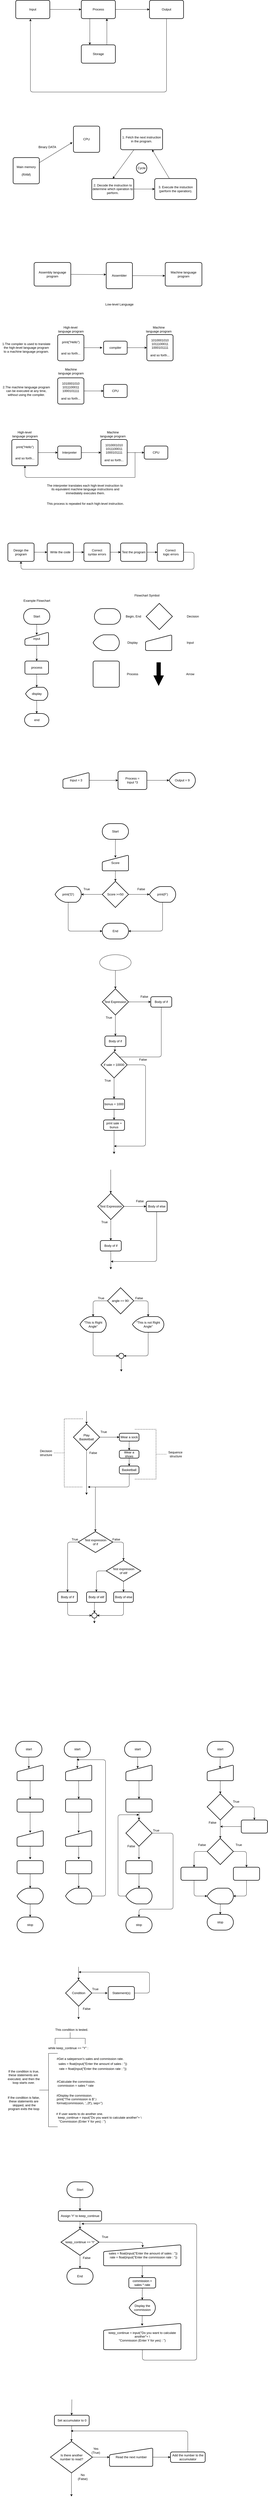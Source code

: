 <mxfile>
    <diagram id="MvPLuP_P4ro_w12G_6CE" name="Page-1">
        <mxGraphModel dx="706" dy="575" grid="1" gridSize="10" guides="1" tooltips="1" connect="1" arrows="1" fold="1" page="1" pageScale="1" pageWidth="1100" pageHeight="850" math="0" shadow="0">
            <root>
                <mxCell id="0"/>
                <mxCell id="1" parent="0"/>
                <mxCell id="6" style="edgeStyle=none;html=1;entryX=0;entryY=0.5;entryDx=0;entryDy=0;" parent="1" source="2" target="3" edge="1">
                    <mxGeometry relative="1" as="geometry"/>
                </mxCell>
                <mxCell id="2" value="Input" style="rounded=1;whiteSpace=wrap;html=1;absoluteArcSize=1;arcSize=14;strokeWidth=2;" parent="1" vertex="1">
                    <mxGeometry x="80" y="200" width="130" height="70" as="geometry"/>
                </mxCell>
                <mxCell id="7" style="edgeStyle=none;html=1;entryX=0;entryY=0.5;entryDx=0;entryDy=0;" parent="1" source="3" target="4" edge="1">
                    <mxGeometry relative="1" as="geometry"/>
                </mxCell>
                <mxCell id="10" style="edgeStyle=none;html=1;exitX=0.25;exitY=1;exitDx=0;exitDy=0;entryX=0.25;entryY=0;entryDx=0;entryDy=0;" parent="1" source="3" target="5" edge="1">
                    <mxGeometry relative="1" as="geometry"/>
                </mxCell>
                <mxCell id="3" value="Process" style="rounded=1;whiteSpace=wrap;html=1;absoluteArcSize=1;arcSize=14;strokeWidth=2;" parent="1" vertex="1">
                    <mxGeometry x="330" y="200" width="130" height="70" as="geometry"/>
                </mxCell>
                <mxCell id="11" style="edgeStyle=none;html=1;entryX=0.431;entryY=1.014;entryDx=0;entryDy=0;entryPerimeter=0;" parent="1" source="4" target="2" edge="1">
                    <mxGeometry relative="1" as="geometry">
                        <Array as="points">
                            <mxPoint x="655" y="550"/>
                            <mxPoint x="400" y="550"/>
                            <mxPoint x="136" y="550"/>
                        </Array>
                    </mxGeometry>
                </mxCell>
                <mxCell id="4" value="Output" style="rounded=1;whiteSpace=wrap;html=1;absoluteArcSize=1;arcSize=14;strokeWidth=2;" parent="1" vertex="1">
                    <mxGeometry x="590" y="200" width="130" height="70" as="geometry"/>
                </mxCell>
                <mxCell id="9" style="edgeStyle=none;html=1;exitX=0.75;exitY=0;exitDx=0;exitDy=0;entryX=0.75;entryY=1;entryDx=0;entryDy=0;" parent="1" source="5" target="3" edge="1">
                    <mxGeometry relative="1" as="geometry"/>
                </mxCell>
                <mxCell id="5" value="Storage" style="rounded=1;whiteSpace=wrap;html=1;absoluteArcSize=1;arcSize=14;strokeWidth=2;" parent="1" vertex="1">
                    <mxGeometry x="330" y="370" width="130" height="70" as="geometry"/>
                </mxCell>
                <mxCell id="14" style="edgeStyle=none;html=1;entryX=-0.04;entryY=0.62;entryDx=0;entryDy=0;entryPerimeter=0;" parent="1" source="12" target="13" edge="1">
                    <mxGeometry relative="1" as="geometry"/>
                </mxCell>
                <mxCell id="12" value="Main memory&lt;br&gt;&lt;br&gt;(RAM)" style="rounded=1;whiteSpace=wrap;html=1;absoluteArcSize=1;arcSize=14;strokeWidth=2;" parent="1" vertex="1">
                    <mxGeometry x="70" y="800" width="100" height="100" as="geometry"/>
                </mxCell>
                <mxCell id="13" value="CPU" style="rounded=1;whiteSpace=wrap;html=1;absoluteArcSize=1;arcSize=14;strokeWidth=2;" parent="1" vertex="1">
                    <mxGeometry x="300" y="680" width="100" height="100" as="geometry"/>
                </mxCell>
                <mxCell id="15" value="Binary DATA" style="text;html=1;align=center;verticalAlign=middle;resizable=0;points=[];autosize=1;strokeColor=none;fillColor=none;" parent="1" vertex="1">
                    <mxGeometry x="160" y="750" width="80" height="20" as="geometry"/>
                </mxCell>
                <mxCell id="19" style="edgeStyle=none;html=1;entryX=0.5;entryY=0;entryDx=0;entryDy=0;" parent="1" source="16" target="18" edge="1">
                    <mxGeometry relative="1" as="geometry"/>
                </mxCell>
                <mxCell id="16" value="1. Fetch the next instruction in the program." style="rounded=1;whiteSpace=wrap;html=1;absoluteArcSize=1;arcSize=14;strokeWidth=2;" parent="1" vertex="1">
                    <mxGeometry x="480" y="690" width="160" height="80" as="geometry"/>
                </mxCell>
                <mxCell id="21" style="edgeStyle=none;html=1;entryX=0.75;entryY=1;entryDx=0;entryDy=0;" parent="1" source="17" target="16" edge="1">
                    <mxGeometry relative="1" as="geometry"/>
                </mxCell>
                <mxCell id="17" value="3. Execute the instuction (perform the operation)." style="rounded=1;whiteSpace=wrap;html=1;absoluteArcSize=1;arcSize=14;strokeWidth=2;" parent="1" vertex="1">
                    <mxGeometry x="610" y="880" width="160" height="80" as="geometry"/>
                </mxCell>
                <mxCell id="20" style="edgeStyle=none;html=1;entryX=0;entryY=0.5;entryDx=0;entryDy=0;" parent="1" source="18" target="17" edge="1">
                    <mxGeometry relative="1" as="geometry"/>
                </mxCell>
                <mxCell id="18" value="2. Decode the instruction to determine which operation to perform." style="rounded=1;whiteSpace=wrap;html=1;absoluteArcSize=1;arcSize=14;strokeWidth=2;" parent="1" vertex="1">
                    <mxGeometry x="370" y="880" width="160" height="80" as="geometry"/>
                </mxCell>
                <mxCell id="22" value="Cycle" style="strokeWidth=2;html=1;shape=mxgraph.flowchart.start_2;whiteSpace=wrap;" parent="1" vertex="1">
                    <mxGeometry x="540" y="820" width="40" height="40" as="geometry"/>
                </mxCell>
                <mxCell id="28" style="edgeStyle=none;html=1;entryX=-0.005;entryY=0.563;entryDx=0;entryDy=0;entryPerimeter=0;" parent="1" source="23" target="25" edge="1">
                    <mxGeometry relative="1" as="geometry"/>
                </mxCell>
                <mxCell id="23" value="Assembler" style="rounded=1;whiteSpace=wrap;html=1;absoluteArcSize=1;arcSize=14;strokeWidth=2;" parent="1" vertex="1">
                    <mxGeometry x="425" y="1200" width="100" height="100" as="geometry"/>
                </mxCell>
                <mxCell id="26" style="edgeStyle=none;html=1;entryX=-0.003;entryY=0.461;entryDx=0;entryDy=0;entryPerimeter=0;" parent="1" source="24" target="23" edge="1">
                    <mxGeometry relative="1" as="geometry"/>
                </mxCell>
                <mxCell id="24" value="Assembly language program" style="rounded=1;whiteSpace=wrap;html=1;absoluteArcSize=1;arcSize=14;strokeWidth=2;" parent="1" vertex="1">
                    <mxGeometry x="150" y="1200" width="140" height="90" as="geometry"/>
                </mxCell>
                <mxCell id="25" value="Machine language program" style="rounded=1;whiteSpace=wrap;html=1;absoluteArcSize=1;arcSize=14;strokeWidth=2;" parent="1" vertex="1">
                    <mxGeometry x="650" y="1200" width="140" height="90" as="geometry"/>
                </mxCell>
                <mxCell id="29" value="Low-level Language" style="text;html=1;align=center;verticalAlign=middle;resizable=0;points=[];autosize=1;strokeColor=none;fillColor=none;" parent="1" vertex="1">
                    <mxGeometry x="415" y="1350" width="120" height="20" as="geometry"/>
                </mxCell>
                <mxCell id="30" value="1.The compiler is used to translate &lt;br&gt;the high-level language program &lt;br&gt;to a machine language program." style="text;html=1;align=center;verticalAlign=middle;resizable=0;points=[];autosize=1;strokeColor=none;fillColor=none;" parent="1" vertex="1">
                    <mxGeometry x="20" y="1500" width="200" height="50" as="geometry"/>
                </mxCell>
                <mxCell id="33" style="edgeStyle=none;html=1;" parent="1" source="31" edge="1">
                    <mxGeometry relative="1" as="geometry">
                        <mxPoint x="410" y="1525" as="targetPoint"/>
                    </mxGeometry>
                </mxCell>
                <mxCell id="31" value="print(&quot;Hello&quot;)&lt;br&gt;&lt;br&gt;&lt;br&gt;and so forth..." style="rounded=1;whiteSpace=wrap;html=1;absoluteArcSize=1;arcSize=14;strokeWidth=2;" parent="1" vertex="1">
                    <mxGeometry x="240" y="1475" width="100" height="100" as="geometry"/>
                </mxCell>
                <mxCell id="36" style="edgeStyle=none;html=1;entryX=0;entryY=0.5;entryDx=0;entryDy=0;" parent="1" source="32" target="35" edge="1">
                    <mxGeometry relative="1" as="geometry"/>
                </mxCell>
                <mxCell id="32" value="compiler" style="rounded=1;whiteSpace=wrap;html=1;absoluteArcSize=1;arcSize=14;strokeWidth=2;" parent="1" vertex="1">
                    <mxGeometry x="415" y="1500" width="90" height="50" as="geometry"/>
                </mxCell>
                <mxCell id="34" value="High-level&amp;nbsp;&lt;br&gt;language program" style="text;html=1;align=center;verticalAlign=middle;resizable=0;points=[];autosize=1;strokeColor=none;fillColor=none;" parent="1" vertex="1">
                    <mxGeometry x="235" y="1440" width="110" height="30" as="geometry"/>
                </mxCell>
                <mxCell id="35" value="1010001010&lt;br&gt;1011100011&lt;br&gt;1000101111&lt;br&gt;&lt;br&gt;and so forth..." style="rounded=1;whiteSpace=wrap;html=1;absoluteArcSize=1;arcSize=14;strokeWidth=2;" parent="1" vertex="1">
                    <mxGeometry x="580" y="1475" width="100" height="100" as="geometry"/>
                </mxCell>
                <mxCell id="37" value="Machine &lt;br&gt;language program" style="text;html=1;align=center;verticalAlign=middle;resizable=0;points=[];autosize=1;strokeColor=none;fillColor=none;" parent="1" vertex="1">
                    <mxGeometry x="570" y="1440" width="110" height="30" as="geometry"/>
                </mxCell>
                <mxCell id="38" value="2.The machine language program &lt;br&gt;can be executed at any time, &lt;br&gt;without using the compiler." style="text;html=1;align=center;verticalAlign=middle;resizable=0;points=[];autosize=1;strokeColor=none;fillColor=none;" parent="1" vertex="1">
                    <mxGeometry x="20" y="1665" width="200" height="50" as="geometry"/>
                </mxCell>
                <mxCell id="42" style="edgeStyle=none;html=1;entryX=0;entryY=0.5;entryDx=0;entryDy=0;" parent="1" source="39" target="41" edge="1">
                    <mxGeometry relative="1" as="geometry"/>
                </mxCell>
                <mxCell id="39" value="1010001010&lt;br&gt;1011100011&lt;br&gt;1000101111&lt;br&gt;&lt;br&gt;and so forth..." style="rounded=1;whiteSpace=wrap;html=1;absoluteArcSize=1;arcSize=14;strokeWidth=2;" parent="1" vertex="1">
                    <mxGeometry x="240" y="1640" width="100" height="100" as="geometry"/>
                </mxCell>
                <mxCell id="40" value="Machine &lt;br&gt;language program" style="text;html=1;align=center;verticalAlign=middle;resizable=0;points=[];autosize=1;strokeColor=none;fillColor=none;" parent="1" vertex="1">
                    <mxGeometry x="235" y="1600" width="110" height="30" as="geometry"/>
                </mxCell>
                <mxCell id="41" value="CPU" style="rounded=1;whiteSpace=wrap;html=1;absoluteArcSize=1;arcSize=14;strokeWidth=2;" parent="1" vertex="1">
                    <mxGeometry x="415" y="1665" width="90" height="50" as="geometry"/>
                </mxCell>
                <mxCell id="50" style="edgeStyle=none;html=1;entryX=0;entryY=0.5;entryDx=0;entryDy=0;" parent="1" source="45" target="49" edge="1">
                    <mxGeometry relative="1" as="geometry"/>
                </mxCell>
                <mxCell id="45" value="print(&quot;Hello&quot;)&lt;br&gt;&lt;br&gt;&lt;br&gt;and so forth..." style="rounded=1;whiteSpace=wrap;html=1;absoluteArcSize=1;arcSize=14;strokeWidth=2;" parent="1" vertex="1">
                    <mxGeometry x="65" y="1875" width="100" height="100" as="geometry"/>
                </mxCell>
                <mxCell id="46" value="High-level&amp;nbsp;&lt;br&gt;language program" style="text;html=1;align=center;verticalAlign=middle;resizable=0;points=[];autosize=1;strokeColor=none;fillColor=none;" parent="1" vertex="1">
                    <mxGeometry x="60" y="1840" width="110" height="30" as="geometry"/>
                </mxCell>
                <mxCell id="54" style="edgeStyle=none;html=1;entryX=0;entryY=0.5;entryDx=0;entryDy=0;" parent="1" source="47" target="53" edge="1">
                    <mxGeometry relative="1" as="geometry"/>
                </mxCell>
                <mxCell id="47" value="1010001010&lt;br&gt;1011100011&lt;br&gt;1000101111&lt;br&gt;&lt;br&gt;and so forth..." style="rounded=1;whiteSpace=wrap;html=1;absoluteArcSize=1;arcSize=14;strokeWidth=2;" parent="1" vertex="1">
                    <mxGeometry x="405" y="1875" width="100" height="100" as="geometry"/>
                </mxCell>
                <mxCell id="48" value="Machine &lt;br&gt;language program" style="text;html=1;align=center;verticalAlign=middle;resizable=0;points=[];autosize=1;strokeColor=none;fillColor=none;" parent="1" vertex="1">
                    <mxGeometry x="395" y="1840" width="110" height="30" as="geometry"/>
                </mxCell>
                <mxCell id="52" style="edgeStyle=none;html=1;entryX=0;entryY=0.5;entryDx=0;entryDy=0;" parent="1" source="49" target="47" edge="1">
                    <mxGeometry relative="1" as="geometry"/>
                </mxCell>
                <mxCell id="49" value="Interpreter" style="rounded=1;whiteSpace=wrap;html=1;absoluteArcSize=1;arcSize=14;strokeWidth=2;" parent="1" vertex="1">
                    <mxGeometry x="240" y="1900" width="90" height="50" as="geometry"/>
                </mxCell>
                <mxCell id="53" value="CPU" style="rounded=1;whiteSpace=wrap;html=1;absoluteArcSize=1;arcSize=14;strokeWidth=2;" parent="1" vertex="1">
                    <mxGeometry x="570" y="1900" width="90" height="50" as="geometry"/>
                </mxCell>
                <mxCell id="56" style="edgeStyle=none;html=1;entryX=0.5;entryY=1;entryDx=0;entryDy=0;" parent="1" target="45" edge="1">
                    <mxGeometry relative="1" as="geometry">
                        <mxPoint x="535" y="2020" as="sourcePoint"/>
                        <mxPoint x="610" y="2000" as="targetPoint"/>
                        <Array as="points">
                            <mxPoint x="115" y="2020"/>
                        </Array>
                    </mxGeometry>
                </mxCell>
                <mxCell id="58" style="edgeStyle=none;html=1;endArrow=none;endFill=0;" parent="1" edge="1">
                    <mxGeometry relative="1" as="geometry">
                        <mxPoint x="535" y="2020" as="sourcePoint"/>
                        <mxPoint x="535" y="1924" as="targetPoint"/>
                    </mxGeometry>
                </mxCell>
                <mxCell id="59" value="The interpreter translates each high-level instruction to&amp;nbsp;&lt;br&gt;its equivalent machine language instructions and&lt;br&gt;immediately executes them." style="text;html=1;align=center;verticalAlign=middle;resizable=0;points=[];autosize=1;strokeColor=none;fillColor=none;" parent="1" vertex="1">
                    <mxGeometry x="190" y="2040" width="310" height="50" as="geometry"/>
                </mxCell>
                <mxCell id="60" value="This process is repeated for each high-level instruction." style="text;html=1;align=center;verticalAlign=middle;resizable=0;points=[];autosize=1;strokeColor=none;fillColor=none;" parent="1" vertex="1">
                    <mxGeometry x="190" y="2110" width="310" height="20" as="geometry"/>
                </mxCell>
                <mxCell id="74" style="edgeStyle=none;html=1;entryX=0;entryY=0.5;entryDx=0;entryDy=0;startArrow=none;startFill=0;endArrow=classic;endFill=1;" parent="1" source="61" target="62" edge="1">
                    <mxGeometry relative="1" as="geometry"/>
                </mxCell>
                <mxCell id="61" value="Design the program" style="rounded=1;whiteSpace=wrap;html=1;absoluteArcSize=1;arcSize=14;strokeWidth=2;" parent="1" vertex="1">
                    <mxGeometry x="50" y="2270" width="100" height="70" as="geometry"/>
                </mxCell>
                <mxCell id="75" style="edgeStyle=none;html=1;entryX=0;entryY=0.5;entryDx=0;entryDy=0;startArrow=none;startFill=0;endArrow=classic;endFill=1;" parent="1" source="62" target="63" edge="1">
                    <mxGeometry relative="1" as="geometry"/>
                </mxCell>
                <mxCell id="62" value="Write the code" style="rounded=1;whiteSpace=wrap;html=1;absoluteArcSize=1;arcSize=14;strokeWidth=2;" parent="1" vertex="1">
                    <mxGeometry x="200" y="2270" width="100" height="70" as="geometry"/>
                </mxCell>
                <mxCell id="76" style="edgeStyle=none;html=1;entryX=0;entryY=0.5;entryDx=0;entryDy=0;startArrow=none;startFill=0;endArrow=classic;endFill=1;" parent="1" source="63" target="64" edge="1">
                    <mxGeometry relative="1" as="geometry"/>
                </mxCell>
                <mxCell id="63" value="Correct &lt;br&gt;syntax errors" style="rounded=1;whiteSpace=wrap;html=1;absoluteArcSize=1;arcSize=14;strokeWidth=2;" parent="1" vertex="1">
                    <mxGeometry x="340" y="2270" width="100" height="70" as="geometry"/>
                </mxCell>
                <mxCell id="77" style="edgeStyle=none;html=1;entryX=0;entryY=0.5;entryDx=0;entryDy=0;startArrow=none;startFill=0;endArrow=classic;endFill=1;" parent="1" source="64" target="65" edge="1">
                    <mxGeometry relative="1" as="geometry"/>
                </mxCell>
                <mxCell id="64" value="Test the program" style="rounded=1;whiteSpace=wrap;html=1;absoluteArcSize=1;arcSize=14;strokeWidth=2;" parent="1" vertex="1">
                    <mxGeometry x="480" y="2270" width="100" height="70" as="geometry"/>
                </mxCell>
                <mxCell id="78" style="edgeStyle=none;html=1;entryX=0.5;entryY=1;entryDx=0;entryDy=0;startArrow=none;startFill=0;endArrow=classic;endFill=1;" parent="1" source="65" target="61" edge="1">
                    <mxGeometry relative="1" as="geometry">
                        <Array as="points">
                            <mxPoint x="760" y="2305"/>
                            <mxPoint x="760" y="2370"/>
                            <mxPoint x="100" y="2370"/>
                        </Array>
                    </mxGeometry>
                </mxCell>
                <mxCell id="65" value="Correct&lt;br&gt;&amp;nbsp;logic errors" style="rounded=1;whiteSpace=wrap;html=1;absoluteArcSize=1;arcSize=14;strokeWidth=2;" parent="1" vertex="1">
                    <mxGeometry x="620" y="2270" width="100" height="70" as="geometry"/>
                </mxCell>
                <mxCell id="85" style="edgeStyle=none;html=1;entryX=0.501;entryY=0.209;entryDx=0;entryDy=0;entryPerimeter=0;startArrow=none;startFill=0;endArrow=classic;endFill=1;" parent="1" source="79" target="80" edge="1">
                    <mxGeometry relative="1" as="geometry"/>
                </mxCell>
                <mxCell id="79" value="Start" style="strokeWidth=2;html=1;shape=mxgraph.flowchart.terminator;whiteSpace=wrap;" parent="1" vertex="1">
                    <mxGeometry x="110" y="2520" width="100" height="60" as="geometry"/>
                </mxCell>
                <mxCell id="87" style="edgeStyle=none;html=1;entryX=0.5;entryY=0;entryDx=0;entryDy=0;startArrow=none;startFill=0;endArrow=classic;endFill=1;" parent="1" source="80" target="81" edge="1">
                    <mxGeometry relative="1" as="geometry"/>
                </mxCell>
                <mxCell id="80" value="input" style="html=1;strokeWidth=2;shape=manualInput;whiteSpace=wrap;rounded=1;size=26;arcSize=11;" parent="1" vertex="1">
                    <mxGeometry x="115" y="2610" width="90" height="50" as="geometry"/>
                </mxCell>
                <mxCell id="88" style="edgeStyle=none;html=1;entryX=0.5;entryY=0;entryDx=0;entryDy=0;entryPerimeter=0;startArrow=none;startFill=0;endArrow=classic;endFill=1;" parent="1" source="81" target="82" edge="1">
                    <mxGeometry relative="1" as="geometry"/>
                </mxCell>
                <mxCell id="81" value="process" style="rounded=1;whiteSpace=wrap;html=1;absoluteArcSize=1;arcSize=14;strokeWidth=2;" parent="1" vertex="1">
                    <mxGeometry x="115" y="2720" width="90" height="50" as="geometry"/>
                </mxCell>
                <mxCell id="89" style="edgeStyle=none;html=1;entryX=0.5;entryY=0;entryDx=0;entryDy=0;entryPerimeter=0;startArrow=none;startFill=0;endArrow=classic;endFill=1;" parent="1" source="82" target="83" edge="1">
                    <mxGeometry relative="1" as="geometry"/>
                </mxCell>
                <mxCell id="82" value="display" style="strokeWidth=2;html=1;shape=mxgraph.flowchart.display;whiteSpace=wrap;" parent="1" vertex="1">
                    <mxGeometry x="117.5" y="2820" width="85" height="50" as="geometry"/>
                </mxCell>
                <mxCell id="83" value="end" style="strokeWidth=2;html=1;shape=mxgraph.flowchart.terminator;whiteSpace=wrap;" parent="1" vertex="1">
                    <mxGeometry x="113.75" y="2920" width="92.5" height="50" as="geometry"/>
                </mxCell>
                <mxCell id="86" value="Example Flowchart" style="text;html=1;align=center;verticalAlign=middle;resizable=0;points=[];autosize=1;strokeColor=none;fillColor=none;" parent="1" vertex="1">
                    <mxGeometry x="100" y="2480" width="120" height="20" as="geometry"/>
                </mxCell>
                <mxCell id="90" value="" style="strokeWidth=2;html=1;shape=mxgraph.flowchart.terminator;whiteSpace=wrap;" parent="1" vertex="1">
                    <mxGeometry x="380" y="2520" width="100" height="60" as="geometry"/>
                </mxCell>
                <mxCell id="91" value="" style="strokeWidth=2;html=1;shape=mxgraph.flowchart.display;whiteSpace=wrap;" parent="1" vertex="1">
                    <mxGeometry x="375" y="2620" width="100" height="60" as="geometry"/>
                </mxCell>
                <mxCell id="92" value="" style="strokeWidth=2;html=1;shape=mxgraph.flowchart.decision;whiteSpace=wrap;" parent="1" vertex="1">
                    <mxGeometry x="577.5" y="2500" width="100" height="100" as="geometry"/>
                </mxCell>
                <mxCell id="93" value="" style="html=1;strokeWidth=2;shape=manualInput;whiteSpace=wrap;rounded=1;size=26;arcSize=11;" parent="1" vertex="1">
                    <mxGeometry x="575" y="2620" width="100" height="60" as="geometry"/>
                </mxCell>
                <mxCell id="94" value="" style="rounded=1;whiteSpace=wrap;html=1;absoluteArcSize=1;arcSize=14;strokeWidth=2;" parent="1" vertex="1">
                    <mxGeometry x="375" y="2720" width="100" height="100" as="geometry"/>
                </mxCell>
                <mxCell id="95" value="" style="verticalLabelPosition=bottom;verticalAlign=top;html=1;strokeWidth=2;shape=mxgraph.arrows2.arrow;dy=0.6;dx=40;notch=0;rotation=90;fillColor=#000000;strokeColor=none;shadow=0;" parent="1" vertex="1">
                    <mxGeometry x="580" y="2750" width="90" height="40" as="geometry"/>
                </mxCell>
                <mxCell id="96" value="Begin, End&amp;nbsp;" style="text;html=1;align=center;verticalAlign=middle;resizable=0;points=[];autosize=1;strokeColor=none;fillColor=none;" parent="1" vertex="1">
                    <mxGeometry x="490" y="2540" width="80" height="20" as="geometry"/>
                </mxCell>
                <mxCell id="97" value="Display" style="text;html=1;align=center;verticalAlign=middle;resizable=0;points=[];autosize=1;strokeColor=none;fillColor=none;" parent="1" vertex="1">
                    <mxGeometry x="500" y="2640" width="50" height="20" as="geometry"/>
                </mxCell>
                <mxCell id="98" value="Process" style="text;html=1;align=center;verticalAlign=middle;resizable=0;points=[];autosize=1;strokeColor=none;fillColor=none;" parent="1" vertex="1">
                    <mxGeometry x="495" y="2760" width="60" height="20" as="geometry"/>
                </mxCell>
                <mxCell id="99" value="Arrow" style="text;html=1;align=center;verticalAlign=middle;resizable=0;points=[];autosize=1;strokeColor=none;fillColor=none;" parent="1" vertex="1">
                    <mxGeometry x="720" y="2760" width="50" height="20" as="geometry"/>
                </mxCell>
                <mxCell id="100" value="Input" style="text;html=1;align=center;verticalAlign=middle;resizable=0;points=[];autosize=1;strokeColor=none;fillColor=none;" parent="1" vertex="1">
                    <mxGeometry x="725" y="2640" width="40" height="20" as="geometry"/>
                </mxCell>
                <mxCell id="101" value="Decision" style="text;html=1;align=center;verticalAlign=middle;resizable=0;points=[];autosize=1;strokeColor=none;fillColor=none;" parent="1" vertex="1">
                    <mxGeometry x="725" y="2540" width="60" height="20" as="geometry"/>
                </mxCell>
                <mxCell id="102" value="Flowchart Symbol" style="text;html=1;align=center;verticalAlign=middle;resizable=0;points=[];autosize=1;strokeColor=none;fillColor=none;" parent="1" vertex="1">
                    <mxGeometry x="525" y="2460" width="110" height="20" as="geometry"/>
                </mxCell>
                <mxCell id="107" style="edgeStyle=none;html=1;entryX=0;entryY=0.5;entryDx=0;entryDy=0;entryPerimeter=0;startArrow=none;startFill=0;endArrow=classic;endFill=1;" parent="1" source="103" target="104" edge="1">
                    <mxGeometry relative="1" as="geometry"/>
                </mxCell>
                <mxCell id="103" value="Process = &lt;br&gt;Input *3" style="rounded=1;whiteSpace=wrap;html=1;absoluteArcSize=1;arcSize=14;strokeWidth=2;" parent="1" vertex="1">
                    <mxGeometry x="470" y="3140" width="110" height="70" as="geometry"/>
                </mxCell>
                <mxCell id="104" value="Output = 9" style="strokeWidth=2;html=1;shape=mxgraph.flowchart.display;whiteSpace=wrap;" parent="1" vertex="1">
                    <mxGeometry x="665" y="3145" width="100" height="60" as="geometry"/>
                </mxCell>
                <mxCell id="106" style="edgeStyle=none;html=1;entryX=0;entryY=0.5;entryDx=0;entryDy=0;startArrow=none;startFill=0;endArrow=classic;endFill=1;" parent="1" source="105" target="103" edge="1">
                    <mxGeometry relative="1" as="geometry"/>
                </mxCell>
                <mxCell id="105" value="Input = 3" style="html=1;strokeWidth=2;shape=manualInput;whiteSpace=wrap;rounded=1;size=26;arcSize=11;" parent="1" vertex="1">
                    <mxGeometry x="260" y="3145" width="100" height="60" as="geometry"/>
                </mxCell>
                <mxCell id="121" style="edgeStyle=none;html=1;entryX=0.5;entryY=0.167;entryDx=0;entryDy=0;entryPerimeter=0;" parent="1" source="108" target="109" edge="1">
                    <mxGeometry relative="1" as="geometry"/>
                </mxCell>
                <mxCell id="108" value="Start" style="strokeWidth=2;html=1;shape=mxgraph.flowchart.terminator;whiteSpace=wrap;" parent="1" vertex="1">
                    <mxGeometry x="410" y="3340" width="100" height="60" as="geometry"/>
                </mxCell>
                <mxCell id="120" style="edgeStyle=none;html=1;entryX=0.5;entryY=0;entryDx=0;entryDy=0;entryPerimeter=0;" parent="1" source="109" target="110" edge="1">
                    <mxGeometry relative="1" as="geometry"/>
                </mxCell>
                <mxCell id="109" value="Score" style="html=1;strokeWidth=2;shape=manualInput;whiteSpace=wrap;rounded=1;size=26;arcSize=11;" parent="1" vertex="1">
                    <mxGeometry x="410" y="3460" width="100" height="60" as="geometry"/>
                </mxCell>
                <mxCell id="114" style="edgeStyle=none;html=1;entryX=0;entryY=0.5;entryDx=0;entryDy=0;entryPerimeter=0;" parent="1" source="110" target="112" edge="1">
                    <mxGeometry relative="1" as="geometry"/>
                </mxCell>
                <mxCell id="115" style="edgeStyle=none;html=1;entryX=1;entryY=0.5;entryDx=0;entryDy=0;entryPerimeter=0;" parent="1" source="110" target="111" edge="1">
                    <mxGeometry relative="1" as="geometry"/>
                </mxCell>
                <mxCell id="110" value="Score &amp;gt;=50" style="strokeWidth=2;html=1;shape=mxgraph.flowchart.decision;whiteSpace=wrap;" parent="1" vertex="1">
                    <mxGeometry x="410" y="3560" width="100" height="100" as="geometry"/>
                </mxCell>
                <mxCell id="117" style="edgeStyle=none;html=1;entryX=0;entryY=0.5;entryDx=0;entryDy=0;entryPerimeter=0;" parent="1" source="111" target="113" edge="1">
                    <mxGeometry relative="1" as="geometry">
                        <Array as="points">
                            <mxPoint x="280" y="3750"/>
                        </Array>
                    </mxGeometry>
                </mxCell>
                <mxCell id="111" value="print('D')" style="strokeWidth=2;html=1;shape=mxgraph.flowchart.display;whiteSpace=wrap;" parent="1" vertex="1">
                    <mxGeometry x="230" y="3580" width="100" height="60" as="geometry"/>
                </mxCell>
                <mxCell id="116" style="edgeStyle=none;html=1;entryX=1;entryY=0.5;entryDx=0;entryDy=0;entryPerimeter=0;" parent="1" source="112" target="113" edge="1">
                    <mxGeometry relative="1" as="geometry">
                        <Array as="points">
                            <mxPoint x="640" y="3750"/>
                        </Array>
                    </mxGeometry>
                </mxCell>
                <mxCell id="112" value="print(F')" style="strokeWidth=2;html=1;shape=mxgraph.flowchart.display;whiteSpace=wrap;" parent="1" vertex="1">
                    <mxGeometry x="590" y="3580" width="100" height="60" as="geometry"/>
                </mxCell>
                <mxCell id="113" value="End" style="strokeWidth=2;html=1;shape=mxgraph.flowchart.terminator;whiteSpace=wrap;" parent="1" vertex="1">
                    <mxGeometry x="410" y="3720" width="100" height="60" as="geometry"/>
                </mxCell>
                <mxCell id="118" value="True" style="text;html=1;align=center;verticalAlign=middle;resizable=0;points=[];autosize=1;strokeColor=none;fillColor=none;" parent="1" vertex="1">
                    <mxGeometry x="330" y="3580" width="40" height="20" as="geometry"/>
                </mxCell>
                <mxCell id="119" value="False" style="text;html=1;align=center;verticalAlign=middle;resizable=0;points=[];autosize=1;strokeColor=none;fillColor=none;" parent="1" vertex="1">
                    <mxGeometry x="537.5" y="3580" width="40" height="20" as="geometry"/>
                </mxCell>
                <mxCell id="125" style="edgeStyle=none;html=1;entryX=0.5;entryY=0;entryDx=0;entryDy=0;" parent="1" source="122" target="123" edge="1">
                    <mxGeometry relative="1" as="geometry"/>
                </mxCell>
                <mxCell id="126" style="edgeStyle=none;html=1;entryX=0;entryY=0.5;entryDx=0;entryDy=0;" parent="1" source="122" target="124" edge="1">
                    <mxGeometry relative="1" as="geometry"/>
                </mxCell>
                <mxCell id="122" value="Test Expression" style="strokeWidth=2;html=1;shape=mxgraph.flowchart.decision;whiteSpace=wrap;" parent="1" vertex="1">
                    <mxGeometry x="410" y="3970" width="100" height="100" as="geometry"/>
                </mxCell>
                <mxCell id="161" style="edgeStyle=none;html=1;" parent="1" source="123" target="154" edge="1">
                    <mxGeometry relative="1" as="geometry"/>
                </mxCell>
                <mxCell id="123" value="Body of if" style="rounded=1;whiteSpace=wrap;html=1;absoluteArcSize=1;arcSize=14;strokeWidth=2;" parent="1" vertex="1">
                    <mxGeometry x="420" y="4150" width="80" height="40" as="geometry"/>
                </mxCell>
                <mxCell id="134" style="edgeStyle=none;html=1;" parent="1" source="124" edge="1">
                    <mxGeometry relative="1" as="geometry">
                        <mxPoint x="460" y="4230" as="targetPoint"/>
                        <Array as="points">
                            <mxPoint x="635" y="4230"/>
                        </Array>
                    </mxGeometry>
                </mxCell>
                <mxCell id="124" value="Body of if" style="rounded=1;whiteSpace=wrap;html=1;absoluteArcSize=1;arcSize=14;strokeWidth=2;" parent="1" vertex="1">
                    <mxGeometry x="595" y="4000" width="80" height="40" as="geometry"/>
                </mxCell>
                <mxCell id="127" value="True" style="text;html=1;align=center;verticalAlign=middle;resizable=0;points=[];autosize=1;strokeColor=none;fillColor=none;" parent="1" vertex="1">
                    <mxGeometry x="415" y="4070" width="40" height="20" as="geometry"/>
                </mxCell>
                <mxCell id="128" value="False" style="text;html=1;align=center;verticalAlign=middle;resizable=0;points=[];autosize=1;strokeColor=none;fillColor=none;" parent="1" vertex="1">
                    <mxGeometry x="550" y="3990" width="40" height="20" as="geometry"/>
                </mxCell>
                <mxCell id="132" style="edgeStyle=none;html=1;entryX=0.5;entryY=0;entryDx=0;entryDy=0;entryPerimeter=0;" parent="1" source="129" target="122" edge="1">
                    <mxGeometry relative="1" as="geometry"/>
                </mxCell>
                <mxCell id="129" value="" style="ellipse;whiteSpace=wrap;html=1;" parent="1" vertex="1">
                    <mxGeometry x="400" y="3840" width="120" height="60" as="geometry"/>
                </mxCell>
                <mxCell id="162" style="edgeStyle=none;html=1;entryX=0.5;entryY=0;entryDx=0;entryDy=0;" parent="1" source="154" target="156" edge="1">
                    <mxGeometry relative="1" as="geometry"/>
                </mxCell>
                <mxCell id="166" style="edgeStyle=none;html=1;" parent="1" source="154" edge="1">
                    <mxGeometry relative="1" as="geometry">
                        <mxPoint x="455" y="4570" as="targetPoint"/>
                        <Array as="points">
                            <mxPoint x="575" y="4260"/>
                            <mxPoint x="575" y="4570"/>
                        </Array>
                    </mxGeometry>
                </mxCell>
                <mxCell id="154" value="if sale &amp;gt; 10000" style="strokeWidth=2;html=1;shape=mxgraph.flowchart.decision;whiteSpace=wrap;" parent="1" vertex="1">
                    <mxGeometry x="405" y="4210" width="100" height="100" as="geometry"/>
                </mxCell>
                <mxCell id="164" style="edgeStyle=none;html=1;entryX=0.5;entryY=0;entryDx=0;entryDy=0;" parent="1" source="156" target="163" edge="1">
                    <mxGeometry relative="1" as="geometry"/>
                </mxCell>
                <mxCell id="156" value="bonus = 1000" style="rounded=1;whiteSpace=wrap;html=1;absoluteArcSize=1;arcSize=14;strokeWidth=2;" parent="1" vertex="1">
                    <mxGeometry x="415" y="4390" width="80" height="40" as="geometry"/>
                </mxCell>
                <mxCell id="159" value="True" style="text;html=1;align=center;verticalAlign=middle;resizable=0;points=[];autosize=1;strokeColor=none;fillColor=none;" parent="1" vertex="1">
                    <mxGeometry x="410" y="4310" width="40" height="20" as="geometry"/>
                </mxCell>
                <mxCell id="160" value="False" style="text;html=1;align=center;verticalAlign=middle;resizable=0;points=[];autosize=1;strokeColor=none;fillColor=none;" parent="1" vertex="1">
                    <mxGeometry x="545" y="4230" width="40" height="20" as="geometry"/>
                </mxCell>
                <mxCell id="165" style="edgeStyle=none;html=1;" parent="1" source="163" edge="1">
                    <mxGeometry relative="1" as="geometry">
                        <mxPoint x="455" y="4600" as="targetPoint"/>
                    </mxGeometry>
                </mxCell>
                <mxCell id="163" value="print sale + bunus" style="rounded=1;whiteSpace=wrap;html=1;absoluteArcSize=1;arcSize=14;strokeWidth=2;" parent="1" vertex="1">
                    <mxGeometry x="415" y="4470" width="80" height="40" as="geometry"/>
                </mxCell>
                <mxCell id="167" style="edgeStyle=none;html=1;entryX=0.5;entryY=0;entryDx=0;entryDy=0;" parent="1" source="169" target="170" edge="1">
                    <mxGeometry relative="1" as="geometry"/>
                </mxCell>
                <mxCell id="168" style="edgeStyle=none;html=1;entryX=0;entryY=0.5;entryDx=0;entryDy=0;" parent="1" source="169" target="172" edge="1">
                    <mxGeometry relative="1" as="geometry"/>
                </mxCell>
                <mxCell id="169" value="Test Expression" style="strokeWidth=2;html=1;shape=mxgraph.flowchart.decision;whiteSpace=wrap;" parent="1" vertex="1">
                    <mxGeometry x="392.5" y="4750" width="100" height="100" as="geometry"/>
                </mxCell>
                <mxCell id="175" style="edgeStyle=none;html=1;" parent="1" source="170" edge="1">
                    <mxGeometry relative="1" as="geometry">
                        <mxPoint x="442.5" y="5040" as="targetPoint"/>
                    </mxGeometry>
                </mxCell>
                <mxCell id="170" value="Body of if" style="rounded=1;whiteSpace=wrap;html=1;absoluteArcSize=1;arcSize=14;strokeWidth=2;" parent="1" vertex="1">
                    <mxGeometry x="402.5" y="4930" width="80" height="40" as="geometry"/>
                </mxCell>
                <mxCell id="171" style="edgeStyle=none;html=1;" parent="1" source="172" edge="1">
                    <mxGeometry relative="1" as="geometry">
                        <mxPoint x="442.5" y="5010" as="targetPoint"/>
                        <Array as="points">
                            <mxPoint x="617.5" y="5010"/>
                        </Array>
                    </mxGeometry>
                </mxCell>
                <mxCell id="172" value="Body of else" style="rounded=1;whiteSpace=wrap;html=1;absoluteArcSize=1;arcSize=14;strokeWidth=2;" parent="1" vertex="1">
                    <mxGeometry x="577.5" y="4780" width="80" height="40" as="geometry"/>
                </mxCell>
                <mxCell id="173" value="True" style="text;html=1;align=center;verticalAlign=middle;resizable=0;points=[];autosize=1;strokeColor=none;fillColor=none;" parent="1" vertex="1">
                    <mxGeometry x="397.5" y="4850" width="40" height="20" as="geometry"/>
                </mxCell>
                <mxCell id="174" value="False" style="text;html=1;align=center;verticalAlign=middle;resizable=0;points=[];autosize=1;strokeColor=none;fillColor=none;" parent="1" vertex="1">
                    <mxGeometry x="532.5" y="4770" width="40" height="20" as="geometry"/>
                </mxCell>
                <mxCell id="176" style="edgeStyle=none;html=1;" parent="1" edge="1">
                    <mxGeometry relative="1" as="geometry">
                        <mxPoint x="442.21" y="4750" as="targetPoint"/>
                        <mxPoint x="442.21" y="4660" as="sourcePoint"/>
                    </mxGeometry>
                </mxCell>
                <mxCell id="182" style="edgeStyle=none;html=1;entryX=0.5;entryY=0;entryDx=0;entryDy=0;entryPerimeter=0;" parent="1" source="178" target="179" edge="1">
                    <mxGeometry relative="1" as="geometry">
                        <Array as="points">
                            <mxPoint x="375" y="5160"/>
                        </Array>
                    </mxGeometry>
                </mxCell>
                <mxCell id="184" style="edgeStyle=none;html=1;entryX=0.5;entryY=0;entryDx=0;entryDy=0;entryPerimeter=0;" parent="1" source="178" target="181" edge="1">
                    <mxGeometry relative="1" as="geometry">
                        <Array as="points">
                            <mxPoint x="585" y="5160"/>
                        </Array>
                    </mxGeometry>
                </mxCell>
                <mxCell id="178" value="angle == 90:" style="strokeWidth=2;html=1;shape=mxgraph.flowchart.decision;whiteSpace=wrap;" parent="1" vertex="1">
                    <mxGeometry x="430" y="5110" width="100" height="100" as="geometry"/>
                </mxCell>
                <mxCell id="186" style="edgeStyle=none;html=1;entryX=0;entryY=0.5;entryDx=0;entryDy=0;entryPerimeter=0;" parent="1" source="179" target="180" edge="1">
                    <mxGeometry relative="1" as="geometry">
                        <Array as="points">
                            <mxPoint x="375" y="5370"/>
                        </Array>
                    </mxGeometry>
                </mxCell>
                <mxCell id="179" value="&quot;This is Right Angle&quot;" style="strokeWidth=2;html=1;shape=mxgraph.flowchart.display;whiteSpace=wrap;" parent="1" vertex="1">
                    <mxGeometry x="325" y="5220" width="100" height="60" as="geometry"/>
                </mxCell>
                <mxCell id="187" style="edgeStyle=none;html=1;" parent="1" source="180" edge="1">
                    <mxGeometry relative="1" as="geometry">
                        <mxPoint x="482.5" y="5430" as="targetPoint"/>
                    </mxGeometry>
                </mxCell>
                <mxCell id="180" value="" style="strokeWidth=2;html=1;shape=mxgraph.flowchart.start_2;whiteSpace=wrap;" parent="1" vertex="1">
                    <mxGeometry x="472.5" y="5360" width="20" height="20" as="geometry"/>
                </mxCell>
                <mxCell id="185" style="edgeStyle=none;html=1;entryX=1;entryY=0.5;entryDx=0;entryDy=0;entryPerimeter=0;" parent="1" source="181" target="180" edge="1">
                    <mxGeometry relative="1" as="geometry">
                        <Array as="points">
                            <mxPoint x="585" y="5370"/>
                        </Array>
                    </mxGeometry>
                </mxCell>
                <mxCell id="181" value="&quot;This is not Right Angle&quot;" style="strokeWidth=2;html=1;shape=mxgraph.flowchart.display;whiteSpace=wrap;" parent="1" vertex="1">
                    <mxGeometry x="525" y="5220" width="120" height="60" as="geometry"/>
                </mxCell>
                <mxCell id="188" value="True" style="text;html=1;align=center;verticalAlign=middle;resizable=0;points=[];autosize=1;strokeColor=none;fillColor=none;" parent="1" vertex="1">
                    <mxGeometry x="385" y="5140" width="40" height="20" as="geometry"/>
                </mxCell>
                <mxCell id="189" value="False" style="text;html=1;align=center;verticalAlign=middle;resizable=0;points=[];autosize=1;strokeColor=none;fillColor=none;" parent="1" vertex="1">
                    <mxGeometry x="530" y="5140" width="40" height="20" as="geometry"/>
                </mxCell>
                <mxCell id="194" style="edgeStyle=none;html=1;entryX=0;entryY=0.5;entryDx=0;entryDy=0;" parent="1" source="190" target="191" edge="1">
                    <mxGeometry relative="1" as="geometry"/>
                </mxCell>
                <mxCell id="202" style="edgeStyle=none;html=1;" parent="1" source="190" edge="1">
                    <mxGeometry relative="1" as="geometry">
                        <mxPoint x="350" y="5900" as="targetPoint"/>
                    </mxGeometry>
                </mxCell>
                <mxCell id="190" value="Play &lt;br&gt;Basketball" style="strokeWidth=2;html=1;shape=mxgraph.flowchart.decision;whiteSpace=wrap;" parent="1" vertex="1">
                    <mxGeometry x="300" y="5630" width="100" height="100" as="geometry"/>
                </mxCell>
                <mxCell id="197" style="edgeStyle=none;html=1;entryX=0.5;entryY=0;entryDx=0;entryDy=0;" parent="1" source="191" target="192" edge="1">
                    <mxGeometry relative="1" as="geometry"/>
                </mxCell>
                <mxCell id="191" value="Wear a sock" style="rounded=1;whiteSpace=wrap;html=1;absoluteArcSize=1;arcSize=14;strokeWidth=2;" parent="1" vertex="1">
                    <mxGeometry x="475" y="5665" width="75" height="30" as="geometry"/>
                </mxCell>
                <mxCell id="198" style="edgeStyle=none;html=1;entryX=0.5;entryY=0;entryDx=0;entryDy=0;" parent="1" source="192" target="193" edge="1">
                    <mxGeometry relative="1" as="geometry"/>
                </mxCell>
                <mxCell id="192" value="Wear a shoes" style="rounded=1;whiteSpace=wrap;html=1;absoluteArcSize=1;arcSize=14;strokeWidth=2;" parent="1" vertex="1">
                    <mxGeometry x="475" y="5730" width="75" height="30" as="geometry"/>
                </mxCell>
                <mxCell id="203" style="edgeStyle=none;html=1;" parent="1" source="193" edge="1">
                    <mxGeometry relative="1" as="geometry">
                        <mxPoint x="355" y="5870" as="targetPoint"/>
                        <Array as="points">
                            <mxPoint x="513" y="5870"/>
                        </Array>
                    </mxGeometry>
                </mxCell>
                <mxCell id="193" value="Basketball" style="rounded=1;whiteSpace=wrap;html=1;absoluteArcSize=1;arcSize=14;strokeWidth=2;" parent="1" vertex="1">
                    <mxGeometry x="475" y="5790" width="75" height="30" as="geometry"/>
                </mxCell>
                <mxCell id="195" value="True" style="text;html=1;align=center;verticalAlign=middle;resizable=0;points=[];autosize=1;strokeColor=none;fillColor=none;" parent="1" vertex="1">
                    <mxGeometry x="395" y="5650" width="40" height="20" as="geometry"/>
                </mxCell>
                <mxCell id="200" style="edgeStyle=none;html=1;" parent="1" edge="1">
                    <mxGeometry relative="1" as="geometry">
                        <mxPoint x="350" y="5630" as="targetPoint"/>
                        <mxPoint x="350" y="5580" as="sourcePoint"/>
                    </mxGeometry>
                </mxCell>
                <mxCell id="201" value="False" style="text;html=1;align=center;verticalAlign=middle;resizable=0;points=[];autosize=1;strokeColor=none;fillColor=none;" parent="1" vertex="1">
                    <mxGeometry x="355" y="5730" width="40" height="20" as="geometry"/>
                </mxCell>
                <mxCell id="205" style="edgeStyle=none;html=1;dashed=1;endArrow=none;endFill=0;" parent="1" source="204" edge="1">
                    <mxGeometry relative="1" as="geometry">
                        <mxPoint x="225" y="5740" as="targetPoint"/>
                    </mxGeometry>
                </mxCell>
                <mxCell id="204" value="" style="strokeWidth=2;html=1;shape=mxgraph.flowchart.annotation_1;align=left;pointerEvents=1;dashed=1;dashPattern=1 2;" parent="1" vertex="1">
                    <mxGeometry x="265" y="5610" width="70" height="260" as="geometry"/>
                </mxCell>
                <mxCell id="207" style="edgeStyle=none;html=1;dashed=1;endArrow=none;endFill=0;" parent="1" source="206" edge="1">
                    <mxGeometry relative="1" as="geometry">
                        <mxPoint x="655" y="5745" as="targetPoint"/>
                    </mxGeometry>
                </mxCell>
                <mxCell id="206" value="" style="strokeWidth=2;html=1;shape=mxgraph.flowchart.annotation_1;align=left;pointerEvents=1;dashed=1;dashPattern=1 2;rotation=-180;" parent="1" vertex="1">
                    <mxGeometry x="535" y="5650" width="80" height="190" as="geometry"/>
                </mxCell>
                <mxCell id="208" value="Decision&lt;br&gt;structure" style="text;html=1;align=center;verticalAlign=middle;resizable=0;points=[];autosize=1;strokeColor=none;fillColor=none;" parent="1" vertex="1">
                    <mxGeometry x="165" y="5725" width="60" height="30" as="geometry"/>
                </mxCell>
                <mxCell id="209" value="Sequence&amp;nbsp;&lt;br&gt;structure" style="text;html=1;align=center;verticalAlign=middle;resizable=0;points=[];autosize=1;strokeColor=none;fillColor=none;" parent="1" vertex="1">
                    <mxGeometry x="655" y="5730" width="70" height="30" as="geometry"/>
                </mxCell>
                <mxCell id="224" style="edgeStyle=none;html=1;entryX=0.5;entryY=0;entryDx=0;entryDy=0;startArrow=none;startFill=0;endArrow=classic;endFill=1;" parent="1" source="210" target="211" edge="1">
                    <mxGeometry relative="1" as="geometry">
                        <Array as="points">
                            <mxPoint x="278" y="6080"/>
                        </Array>
                    </mxGeometry>
                </mxCell>
                <mxCell id="225" style="edgeStyle=none;html=1;entryX=0.5;entryY=0;entryDx=0;entryDy=0;entryPerimeter=0;startArrow=none;startFill=0;endArrow=classic;endFill=1;" parent="1" source="210" target="212" edge="1">
                    <mxGeometry relative="1" as="geometry">
                        <Array as="points">
                            <mxPoint x="491" y="6080"/>
                        </Array>
                    </mxGeometry>
                </mxCell>
                <mxCell id="210" value="Test expression&lt;br&gt;of if" style="strokeWidth=2;html=1;shape=mxgraph.flowchart.decision;whiteSpace=wrap;" parent="1" vertex="1">
                    <mxGeometry x="318" y="6040" width="132" height="80" as="geometry"/>
                </mxCell>
                <mxCell id="220" style="edgeStyle=none;html=1;entryX=0;entryY=0.5;entryDx=0;entryDy=0;entryPerimeter=0;startArrow=none;startFill=0;endArrow=classic;endFill=1;" parent="1" source="211" target="217" edge="1">
                    <mxGeometry relative="1" as="geometry">
                        <Array as="points">
                            <mxPoint x="278" y="6360"/>
                        </Array>
                    </mxGeometry>
                </mxCell>
                <mxCell id="211" value="Body of if" style="rounded=1;whiteSpace=wrap;html=1;absoluteArcSize=1;arcSize=14;strokeWidth=2;" parent="1" vertex="1">
                    <mxGeometry x="240" y="6270" width="75" height="40" as="geometry"/>
                </mxCell>
                <mxCell id="215" style="edgeStyle=none;html=1;entryX=0.5;entryY=0;entryDx=0;entryDy=0;endArrow=classic;endFill=1;startArrow=none;startFill=0;" parent="1" source="212" target="214" edge="1">
                    <mxGeometry relative="1" as="geometry"/>
                </mxCell>
                <mxCell id="216" style="edgeStyle=none;html=1;entryX=0.5;entryY=0;entryDx=0;entryDy=0;startArrow=none;startFill=0;endArrow=classic;endFill=1;" parent="1" source="212" target="213" edge="1">
                    <mxGeometry relative="1" as="geometry">
                        <Array as="points">
                            <mxPoint x="388" y="6190"/>
                        </Array>
                    </mxGeometry>
                </mxCell>
                <mxCell id="212" value="Test expression&lt;br&gt;of elif" style="strokeWidth=2;html=1;shape=mxgraph.flowchart.decision;whiteSpace=wrap;" parent="1" vertex="1">
                    <mxGeometry x="425" y="6150" width="132" height="80" as="geometry"/>
                </mxCell>
                <mxCell id="219" style="edgeStyle=none;html=1;entryX=0.5;entryY=0;entryDx=0;entryDy=0;entryPerimeter=0;startArrow=none;startFill=0;endArrow=classic;endFill=1;" parent="1" source="213" target="217" edge="1">
                    <mxGeometry relative="1" as="geometry">
                        <Array as="points">
                            <mxPoint x="380" y="6310"/>
                        </Array>
                    </mxGeometry>
                </mxCell>
                <mxCell id="213" value="Body of elif" style="rounded=1;whiteSpace=wrap;html=1;absoluteArcSize=1;arcSize=14;strokeWidth=2;" parent="1" vertex="1">
                    <mxGeometry x="350" y="6270" width="75" height="40" as="geometry"/>
                </mxCell>
                <mxCell id="218" style="edgeStyle=none;html=1;entryX=1;entryY=0.5;entryDx=0;entryDy=0;entryPerimeter=0;startArrow=none;startFill=0;endArrow=classic;endFill=1;" parent="1" source="214" target="217" edge="1">
                    <mxGeometry relative="1" as="geometry">
                        <Array as="points">
                            <mxPoint x="491" y="6360"/>
                        </Array>
                    </mxGeometry>
                </mxCell>
                <mxCell id="214" value="Body of else" style="rounded=1;whiteSpace=wrap;html=1;absoluteArcSize=1;arcSize=14;strokeWidth=2;" parent="1" vertex="1">
                    <mxGeometry x="453.5" y="6270" width="75" height="40" as="geometry"/>
                </mxCell>
                <mxCell id="231" style="edgeStyle=none;html=1;startArrow=none;startFill=0;endArrow=classic;endFill=1;" parent="1" source="217" edge="1">
                    <mxGeometry relative="1" as="geometry">
                        <mxPoint x="380" y="6390" as="targetPoint"/>
                    </mxGeometry>
                </mxCell>
                <mxCell id="217" value="" style="strokeWidth=2;html=1;shape=mxgraph.flowchart.start_2;whiteSpace=wrap;" parent="1" vertex="1">
                    <mxGeometry x="370" y="6350" width="20" height="20" as="geometry"/>
                </mxCell>
                <mxCell id="226" value="True" style="text;html=1;align=center;verticalAlign=middle;resizable=0;points=[];autosize=1;strokeColor=none;fillColor=none;" parent="1" vertex="1">
                    <mxGeometry x="285" y="6060" width="40" height="20" as="geometry"/>
                </mxCell>
                <mxCell id="228" value="False" style="text;html=1;align=center;verticalAlign=middle;resizable=0;points=[];autosize=1;strokeColor=none;fillColor=none;" parent="1" vertex="1">
                    <mxGeometry x="442.5" y="6060" width="40" height="20" as="geometry"/>
                </mxCell>
                <mxCell id="229" style="edgeStyle=none;html=1;" parent="1" edge="1">
                    <mxGeometry relative="1" as="geometry">
                        <mxPoint x="383.66" y="6040" as="targetPoint"/>
                        <mxPoint x="383.66" y="5870" as="sourcePoint"/>
                    </mxGeometry>
                </mxCell>
                <mxCell id="239" style="edgeStyle=none;html=1;entryX=0.45;entryY=0.217;entryDx=0;entryDy=0;entryPerimeter=0;" edge="1" parent="1" source="232" target="233">
                    <mxGeometry relative="1" as="geometry"/>
                </mxCell>
                <mxCell id="232" value="start" style="strokeWidth=2;html=1;shape=mxgraph.flowchart.terminator;whiteSpace=wrap;" vertex="1" parent="1">
                    <mxGeometry x="80" y="6840" width="100" height="60" as="geometry"/>
                </mxCell>
                <mxCell id="240" style="edgeStyle=none;html=1;entryX=0.5;entryY=0;entryDx=0;entryDy=0;" edge="1" parent="1" source="233" target="234">
                    <mxGeometry relative="1" as="geometry"/>
                </mxCell>
                <mxCell id="233" value="" style="html=1;strokeWidth=2;shape=manualInput;whiteSpace=wrap;rounded=1;size=26;arcSize=11;" vertex="1" parent="1">
                    <mxGeometry x="85" y="6930" width="100" height="60" as="geometry"/>
                </mxCell>
                <mxCell id="242" style="edgeStyle=none;html=1;entryX=0.5;entryY=0.15;entryDx=0;entryDy=0;entryPerimeter=0;" edge="1" parent="1" source="234" target="235">
                    <mxGeometry relative="1" as="geometry"/>
                </mxCell>
                <mxCell id="234" value="" style="rounded=1;whiteSpace=wrap;html=1;absoluteArcSize=1;arcSize=14;strokeWidth=2;" vertex="1" parent="1">
                    <mxGeometry x="85" y="7060" width="100" height="50" as="geometry"/>
                </mxCell>
                <mxCell id="243" style="edgeStyle=none;html=1;" edge="1" parent="1" source="235">
                    <mxGeometry relative="1" as="geometry">
                        <mxPoint x="135" y="7290" as="targetPoint"/>
                    </mxGeometry>
                </mxCell>
                <mxCell id="235" value="" style="html=1;strokeWidth=2;shape=manualInput;whiteSpace=wrap;rounded=1;size=26;arcSize=11;" vertex="1" parent="1">
                    <mxGeometry x="85" y="7180" width="100" height="60" as="geometry"/>
                </mxCell>
                <mxCell id="244" style="edgeStyle=none;html=1;entryX=0.5;entryY=0;entryDx=0;entryDy=0;entryPerimeter=0;" edge="1" parent="1" source="236" target="237">
                    <mxGeometry relative="1" as="geometry"/>
                </mxCell>
                <mxCell id="236" value="" style="rounded=1;whiteSpace=wrap;html=1;absoluteArcSize=1;arcSize=14;strokeWidth=2;" vertex="1" parent="1">
                    <mxGeometry x="85" y="7295" width="100" height="50" as="geometry"/>
                </mxCell>
                <mxCell id="245" style="edgeStyle=none;html=1;entryX=0.5;entryY=0;entryDx=0;entryDy=0;entryPerimeter=0;" edge="1" parent="1" source="237" target="238">
                    <mxGeometry relative="1" as="geometry"/>
                </mxCell>
                <mxCell id="237" value="" style="strokeWidth=2;html=1;shape=mxgraph.flowchart.display;whiteSpace=wrap;" vertex="1" parent="1">
                    <mxGeometry x="85" y="7400" width="100" height="60" as="geometry"/>
                </mxCell>
                <mxCell id="238" value="stop" style="strokeWidth=2;html=1;shape=mxgraph.flowchart.terminator;whiteSpace=wrap;" vertex="1" parent="1">
                    <mxGeometry x="85" y="7510" width="100" height="60" as="geometry"/>
                </mxCell>
                <mxCell id="246" style="edgeStyle=none;html=1;entryX=0.45;entryY=0.217;entryDx=0;entryDy=0;entryPerimeter=0;" edge="1" parent="1" source="247" target="249">
                    <mxGeometry relative="1" as="geometry"/>
                </mxCell>
                <mxCell id="247" value="start" style="strokeWidth=2;html=1;shape=mxgraph.flowchart.terminator;whiteSpace=wrap;" vertex="1" parent="1">
                    <mxGeometry x="265" y="6840" width="100" height="60" as="geometry"/>
                </mxCell>
                <mxCell id="248" style="edgeStyle=none;html=1;entryX=0.5;entryY=0;entryDx=0;entryDy=0;" edge="1" parent="1" source="249" target="251">
                    <mxGeometry relative="1" as="geometry"/>
                </mxCell>
                <mxCell id="249" value="" style="html=1;strokeWidth=2;shape=manualInput;whiteSpace=wrap;rounded=1;size=26;arcSize=11;" vertex="1" parent="1">
                    <mxGeometry x="270" y="6930" width="100" height="60" as="geometry"/>
                </mxCell>
                <mxCell id="250" style="edgeStyle=none;html=1;entryX=0.5;entryY=0.15;entryDx=0;entryDy=0;entryPerimeter=0;" edge="1" parent="1" source="251" target="253">
                    <mxGeometry relative="1" as="geometry"/>
                </mxCell>
                <mxCell id="251" value="" style="rounded=1;whiteSpace=wrap;html=1;absoluteArcSize=1;arcSize=14;strokeWidth=2;" vertex="1" parent="1">
                    <mxGeometry x="270" y="7060" width="100" height="50" as="geometry"/>
                </mxCell>
                <mxCell id="252" style="edgeStyle=none;html=1;" edge="1" parent="1" source="253">
                    <mxGeometry relative="1" as="geometry">
                        <mxPoint x="320" y="7290" as="targetPoint"/>
                    </mxGeometry>
                </mxCell>
                <mxCell id="253" value="" style="html=1;strokeWidth=2;shape=manualInput;whiteSpace=wrap;rounded=1;size=26;arcSize=11;" vertex="1" parent="1">
                    <mxGeometry x="270" y="7180" width="100" height="60" as="geometry"/>
                </mxCell>
                <mxCell id="254" style="edgeStyle=none;html=1;entryX=0.5;entryY=0;entryDx=0;entryDy=0;entryPerimeter=0;" edge="1" parent="1" source="255" target="257">
                    <mxGeometry relative="1" as="geometry"/>
                </mxCell>
                <mxCell id="255" value="" style="rounded=1;whiteSpace=wrap;html=1;absoluteArcSize=1;arcSize=14;strokeWidth=2;" vertex="1" parent="1">
                    <mxGeometry x="270" y="7295" width="100" height="50" as="geometry"/>
                </mxCell>
                <mxCell id="259" style="edgeStyle=none;html=1;" edge="1" parent="1" source="257">
                    <mxGeometry relative="1" as="geometry">
                        <mxPoint x="312.5" y="6910" as="targetPoint"/>
                        <Array as="points">
                            <mxPoint x="422.5" y="7430"/>
                            <mxPoint x="422.5" y="6910"/>
                        </Array>
                    </mxGeometry>
                </mxCell>
                <mxCell id="257" value="" style="strokeWidth=2;html=1;shape=mxgraph.flowchart.display;whiteSpace=wrap;" vertex="1" parent="1">
                    <mxGeometry x="270" y="7400" width="100" height="60" as="geometry"/>
                </mxCell>
                <mxCell id="261" style="edgeStyle=none;html=1;entryX=0.45;entryY=0.217;entryDx=0;entryDy=0;entryPerimeter=0;" edge="1" parent="1" source="262" target="264">
                    <mxGeometry relative="1" as="geometry"/>
                </mxCell>
                <mxCell id="262" value="start" style="strokeWidth=2;html=1;shape=mxgraph.flowchart.terminator;whiteSpace=wrap;" vertex="1" parent="1">
                    <mxGeometry x="495" y="6840" width="100" height="60" as="geometry"/>
                </mxCell>
                <mxCell id="263" style="edgeStyle=none;html=1;entryX=0.5;entryY=0;entryDx=0;entryDy=0;" edge="1" parent="1" source="264" target="266">
                    <mxGeometry relative="1" as="geometry"/>
                </mxCell>
                <mxCell id="264" value="" style="html=1;strokeWidth=2;shape=manualInput;whiteSpace=wrap;rounded=1;size=26;arcSize=11;" vertex="1" parent="1">
                    <mxGeometry x="500" y="6930" width="100" height="60" as="geometry"/>
                </mxCell>
                <mxCell id="275" style="edgeStyle=none;html=1;entryX=0.5;entryY=0;entryDx=0;entryDy=0;entryPerimeter=0;" edge="1" parent="1" source="266" target="274">
                    <mxGeometry relative="1" as="geometry"/>
                </mxCell>
                <mxCell id="266" value="" style="rounded=1;whiteSpace=wrap;html=1;absoluteArcSize=1;arcSize=14;strokeWidth=2;" vertex="1" parent="1">
                    <mxGeometry x="500" y="7060" width="100" height="50" as="geometry"/>
                </mxCell>
                <mxCell id="267" style="edgeStyle=none;html=1;" edge="1" parent="1">
                    <mxGeometry relative="1" as="geometry">
                        <mxPoint x="550" y="7290" as="targetPoint"/>
                        <mxPoint x="550" y="7240" as="sourcePoint"/>
                    </mxGeometry>
                </mxCell>
                <mxCell id="269" style="edgeStyle=none;html=1;entryX=0.5;entryY=0;entryDx=0;entryDy=0;entryPerimeter=0;" edge="1" parent="1" source="270" target="272">
                    <mxGeometry relative="1" as="geometry"/>
                </mxCell>
                <mxCell id="270" value="" style="rounded=1;whiteSpace=wrap;html=1;absoluteArcSize=1;arcSize=14;strokeWidth=2;" vertex="1" parent="1">
                    <mxGeometry x="500" y="7295" width="100" height="50" as="geometry"/>
                </mxCell>
                <mxCell id="278" style="edgeStyle=none;html=1;" edge="1" parent="1" source="272">
                    <mxGeometry relative="1" as="geometry">
                        <mxPoint x="550" y="7120" as="targetPoint"/>
                        <Array as="points">
                            <mxPoint x="470" y="7430"/>
                            <mxPoint x="470" y="7120"/>
                        </Array>
                    </mxGeometry>
                </mxCell>
                <mxCell id="272" value="" style="strokeWidth=2;html=1;shape=mxgraph.flowchart.display;whiteSpace=wrap;" vertex="1" parent="1">
                    <mxGeometry x="500" y="7400" width="100" height="60" as="geometry"/>
                </mxCell>
                <mxCell id="273" value="stop" style="strokeWidth=2;html=1;shape=mxgraph.flowchart.terminator;whiteSpace=wrap;" vertex="1" parent="1">
                    <mxGeometry x="500" y="7510" width="100" height="60" as="geometry"/>
                </mxCell>
                <mxCell id="277" style="edgeStyle=none;html=1;entryX=0.5;entryY=0;entryDx=0;entryDy=0;entryPerimeter=0;" edge="1" parent="1" source="274" target="273">
                    <mxGeometry relative="1" as="geometry">
                        <Array as="points">
                            <mxPoint x="680" y="7190"/>
                            <mxPoint x="680" y="7480"/>
                            <mxPoint x="550" y="7480"/>
                        </Array>
                    </mxGeometry>
                </mxCell>
                <mxCell id="274" value="" style="strokeWidth=2;html=1;shape=mxgraph.flowchart.decision;whiteSpace=wrap;" vertex="1" parent="1">
                    <mxGeometry x="500" y="7140" width="100" height="100" as="geometry"/>
                </mxCell>
                <mxCell id="279" value="True" style="text;html=1;align=center;verticalAlign=middle;resizable=0;points=[];autosize=1;strokeColor=none;fillColor=none;" vertex="1" parent="1">
                    <mxGeometry x="595" y="7170" width="40" height="20" as="geometry"/>
                </mxCell>
                <mxCell id="280" value="False" style="text;html=1;align=center;verticalAlign=middle;resizable=0;points=[];autosize=1;strokeColor=none;fillColor=none;" vertex="1" parent="1">
                    <mxGeometry x="500" y="7230" width="40" height="20" as="geometry"/>
                </mxCell>
                <mxCell id="301" style="edgeStyle=none;html=1;entryX=0.49;entryY=0.217;entryDx=0;entryDy=0;entryPerimeter=0;" edge="1" parent="1" source="281" target="282">
                    <mxGeometry relative="1" as="geometry"/>
                </mxCell>
                <mxCell id="281" value="start" style="strokeWidth=2;html=1;shape=mxgraph.flowchart.terminator;whiteSpace=wrap;" vertex="1" parent="1">
                    <mxGeometry x="810" y="6840" width="100" height="60" as="geometry"/>
                </mxCell>
                <mxCell id="299" style="edgeStyle=none;html=1;entryX=0.5;entryY=0;entryDx=0;entryDy=0;entryPerimeter=0;" edge="1" parent="1" source="282" target="283">
                    <mxGeometry relative="1" as="geometry"/>
                </mxCell>
                <mxCell id="282" value="" style="html=1;strokeWidth=2;shape=manualInput;whiteSpace=wrap;rounded=1;size=26;arcSize=11;" vertex="1" parent="1">
                    <mxGeometry x="810" y="6930" width="100" height="60" as="geometry"/>
                </mxCell>
                <mxCell id="295" style="edgeStyle=none;html=1;entryX=0.5;entryY=0;entryDx=0;entryDy=0;entryPerimeter=0;" edge="1" parent="1" source="283" target="285">
                    <mxGeometry relative="1" as="geometry"/>
                </mxCell>
                <mxCell id="296" style="edgeStyle=none;html=1;entryX=0.5;entryY=0;entryDx=0;entryDy=0;" edge="1" parent="1" source="283" target="284">
                    <mxGeometry relative="1" as="geometry">
                        <Array as="points">
                            <mxPoint x="990" y="7090"/>
                        </Array>
                    </mxGeometry>
                </mxCell>
                <mxCell id="283" value="" style="strokeWidth=2;html=1;shape=mxgraph.flowchart.decision;whiteSpace=wrap;" vertex="1" parent="1">
                    <mxGeometry x="810" y="7040" width="100" height="100" as="geometry"/>
                </mxCell>
                <mxCell id="298" style="edgeStyle=none;html=1;" edge="1" parent="1" source="284">
                    <mxGeometry relative="1" as="geometry">
                        <mxPoint x="860" y="7165" as="targetPoint"/>
                    </mxGeometry>
                </mxCell>
                <mxCell id="284" value="" style="rounded=1;whiteSpace=wrap;html=1;absoluteArcSize=1;arcSize=14;strokeWidth=2;" vertex="1" parent="1">
                    <mxGeometry x="940" y="7140" width="100" height="50" as="geometry"/>
                </mxCell>
                <mxCell id="293" style="edgeStyle=none;html=1;entryX=0.5;entryY=0;entryDx=0;entryDy=0;" edge="1" parent="1" source="285" target="287">
                    <mxGeometry relative="1" as="geometry">
                        <Array as="points">
                            <mxPoint x="960" y="7260"/>
                        </Array>
                    </mxGeometry>
                </mxCell>
                <mxCell id="294" style="edgeStyle=none;html=1;entryX=0.5;entryY=0;entryDx=0;entryDy=0;" edge="1" parent="1" source="285" target="286">
                    <mxGeometry relative="1" as="geometry">
                        <Array as="points">
                            <mxPoint x="760" y="7260"/>
                        </Array>
                    </mxGeometry>
                </mxCell>
                <mxCell id="285" value="" style="strokeWidth=2;html=1;shape=mxgraph.flowchart.decision;whiteSpace=wrap;" vertex="1" parent="1">
                    <mxGeometry x="810" y="7210" width="100" height="100" as="geometry"/>
                </mxCell>
                <mxCell id="292" style="edgeStyle=none;html=1;entryX=0;entryY=0.5;entryDx=0;entryDy=0;entryPerimeter=0;" edge="1" parent="1" source="286" target="288">
                    <mxGeometry relative="1" as="geometry">
                        <Array as="points">
                            <mxPoint x="760" y="7430"/>
                        </Array>
                    </mxGeometry>
                </mxCell>
                <mxCell id="286" value="" style="rounded=1;whiteSpace=wrap;html=1;absoluteArcSize=1;arcSize=14;strokeWidth=2;" vertex="1" parent="1">
                    <mxGeometry x="710" y="7320" width="100" height="50" as="geometry"/>
                </mxCell>
                <mxCell id="291" style="edgeStyle=none;html=1;entryX=1;entryY=0.5;entryDx=0;entryDy=0;entryPerimeter=0;" edge="1" parent="1" source="287" target="288">
                    <mxGeometry relative="1" as="geometry">
                        <Array as="points">
                            <mxPoint x="960" y="7430"/>
                        </Array>
                    </mxGeometry>
                </mxCell>
                <mxCell id="287" value="" style="rounded=1;whiteSpace=wrap;html=1;absoluteArcSize=1;arcSize=14;strokeWidth=2;" vertex="1" parent="1">
                    <mxGeometry x="910" y="7320" width="100" height="50" as="geometry"/>
                </mxCell>
                <mxCell id="290" style="edgeStyle=none;html=1;entryX=0.5;entryY=0;entryDx=0;entryDy=0;entryPerimeter=0;" edge="1" parent="1" source="288" target="289">
                    <mxGeometry relative="1" as="geometry"/>
                </mxCell>
                <mxCell id="288" value="" style="strokeWidth=2;html=1;shape=mxgraph.flowchart.display;whiteSpace=wrap;" vertex="1" parent="1">
                    <mxGeometry x="810" y="7400" width="100" height="60" as="geometry"/>
                </mxCell>
                <mxCell id="289" value="stop" style="strokeWidth=2;html=1;shape=mxgraph.flowchart.terminator;whiteSpace=wrap;" vertex="1" parent="1">
                    <mxGeometry x="810" y="7500" width="100" height="60" as="geometry"/>
                </mxCell>
                <mxCell id="302" value="True" style="text;html=1;align=center;verticalAlign=middle;resizable=0;points=[];autosize=1;strokeColor=none;fillColor=none;" vertex="1" parent="1">
                    <mxGeometry x="900" y="7060" width="40" height="20" as="geometry"/>
                </mxCell>
                <mxCell id="303" value="True" style="text;html=1;align=center;verticalAlign=middle;resizable=0;points=[];autosize=1;strokeColor=none;fillColor=none;" vertex="1" parent="1">
                    <mxGeometry x="910" y="7225" width="40" height="20" as="geometry"/>
                </mxCell>
                <mxCell id="304" value="False" style="text;html=1;align=center;verticalAlign=middle;resizable=0;points=[];autosize=1;strokeColor=none;fillColor=none;" vertex="1" parent="1">
                    <mxGeometry x="770" y="7225" width="40" height="20" as="geometry"/>
                </mxCell>
                <mxCell id="305" value="False" style="text;html=1;align=center;verticalAlign=middle;resizable=0;points=[];autosize=1;strokeColor=none;fillColor=none;" vertex="1" parent="1">
                    <mxGeometry x="810" y="7140" width="40" height="20" as="geometry"/>
                </mxCell>
                <mxCell id="309" style="edgeStyle=none;html=1;" edge="1" parent="1" source="306">
                    <mxGeometry relative="1" as="geometry">
                        <mxPoint x="430" y="7800" as="targetPoint"/>
                    </mxGeometry>
                </mxCell>
                <mxCell id="306" value="Condition" style="strokeWidth=2;html=1;shape=mxgraph.flowchart.decision;whiteSpace=wrap;" vertex="1" parent="1">
                    <mxGeometry x="270" y="7750" width="100" height="100" as="geometry"/>
                </mxCell>
                <mxCell id="307" style="edgeStyle=none;html=1;entryX=0.5;entryY=0;entryDx=0;entryDy=0;entryPerimeter=0;" edge="1" parent="1">
                    <mxGeometry relative="1" as="geometry">
                        <mxPoint x="319.5" y="7700" as="sourcePoint"/>
                        <mxPoint x="319.5" y="7750" as="targetPoint"/>
                    </mxGeometry>
                </mxCell>
                <mxCell id="308" style="edgeStyle=none;html=1;entryX=0.5;entryY=0;entryDx=0;entryDy=0;entryPerimeter=0;" edge="1" parent="1">
                    <mxGeometry relative="1" as="geometry">
                        <mxPoint x="319.5" y="7850" as="sourcePoint"/>
                        <mxPoint x="319.5" y="7900" as="targetPoint"/>
                    </mxGeometry>
                </mxCell>
                <mxCell id="311" style="edgeStyle=none;html=1;" edge="1" parent="1" source="310">
                    <mxGeometry relative="1" as="geometry">
                        <mxPoint x="320" y="7720" as="targetPoint"/>
                        <Array as="points">
                            <mxPoint x="590" y="7800"/>
                            <mxPoint x="590" y="7720"/>
                        </Array>
                    </mxGeometry>
                </mxCell>
                <mxCell id="310" value="Statement(s)" style="rounded=1;whiteSpace=wrap;html=1;absoluteArcSize=1;arcSize=14;strokeWidth=2;" vertex="1" parent="1">
                    <mxGeometry x="432.5" y="7775" width="100" height="50" as="geometry"/>
                </mxCell>
                <mxCell id="312" value="False" style="text;html=1;align=center;verticalAlign=middle;resizable=0;points=[];autosize=1;strokeColor=none;fillColor=none;" vertex="1" parent="1">
                    <mxGeometry x="330" y="7850" width="40" height="20" as="geometry"/>
                </mxCell>
                <mxCell id="313" value="True" style="text;html=1;align=center;verticalAlign=middle;resizable=0;points=[];autosize=1;strokeColor=none;fillColor=none;" vertex="1" parent="1">
                    <mxGeometry x="362.5" y="7775" width="40" height="20" as="geometry"/>
                </mxCell>
                <mxCell id="314" value="while keep_continue == &quot;Y&quot; :" style="text;html=1;align=center;verticalAlign=middle;resizable=0;points=[];autosize=1;strokeColor=none;fillColor=none;" vertex="1" parent="1">
                    <mxGeometry x="195" y="8000" width="170" height="20" as="geometry"/>
                </mxCell>
                <mxCell id="315" value="&lt;div style=&quot;background-color: rgb(255 , 255 , 254) ; line-height: 19px&quot;&gt;&lt;div&gt;&lt;div&gt;&amp;nbsp; #Get a saleperson's sales and commission rate.&lt;/div&gt;&lt;div&gt;&amp;nbsp; &lt;span style=&quot;white-space: pre&quot;&gt;&#9;&lt;/span&gt;sales = float(input(&quot;Enter the amount of sales : &quot;))&lt;/div&gt;&lt;div&gt;&amp;nbsp; &lt;span style=&quot;white-space: pre&quot;&gt;&#9;&lt;/span&gt;rate = float(input(&quot;Enter the commission rate : &quot;))&lt;/div&gt;&lt;/div&gt;&lt;/div&gt;" style="text;html=1;align=center;verticalAlign=middle;resizable=0;points=[];autosize=1;strokeColor=none;fillColor=none;" vertex="1" parent="1">
                    <mxGeometry x="210" y="8040" width="300" height="60" as="geometry"/>
                </mxCell>
                <mxCell id="316" value="&lt;div&gt;&amp;nbsp;#Calculate the commission.&lt;/div&gt;&lt;div&gt;&lt;span&gt;commission = sales * rate&lt;/span&gt;&lt;/div&gt;" style="text;html=1;align=center;verticalAlign=middle;resizable=0;points=[];autosize=1;strokeColor=none;fillColor=none;" vertex="1" parent="1">
                    <mxGeometry x="222.5" y="8130" width="170" height="30" as="geometry"/>
                </mxCell>
                <mxCell id="317" value="&lt;div&gt;&amp;nbsp; #Display the commission.&lt;/div&gt;&lt;div&gt;&amp;nbsp; &amp;nbsp; &amp;nbsp; &amp;nbsp;print(&quot;The commission is $&quot;,\&lt;/div&gt;&lt;div&gt;&amp;nbsp; &amp;nbsp; &amp;nbsp; &amp;nbsp; &amp;nbsp; &amp;nbsp; &amp;nbsp; format(commission, ',.2f'), sep='')&lt;/div&gt;" style="text;html=1;align=center;verticalAlign=middle;resizable=0;points=[];autosize=1;strokeColor=none;fillColor=none;" vertex="1" parent="1">
                    <mxGeometry x="180" y="8180" width="240" height="50" as="geometry"/>
                </mxCell>
                <mxCell id="318" value="&lt;div&gt;&amp;nbsp; # If user wants to do another one.&lt;/div&gt;&lt;div&gt;&amp;nbsp; &lt;span style=&quot;white-space: pre&quot;&gt;&#9;&lt;/span&gt;&lt;span style=&quot;white-space: pre&quot;&gt;&#9;&lt;/span&gt;&lt;span style=&quot;white-space: pre&quot;&gt;&#9;&lt;/span&gt;&lt;span style=&quot;white-space: pre&quot;&gt;&#9;&lt;/span&gt;&lt;span style=&quot;white-space: pre&quot;&gt;&#9;&lt;/span&gt;&lt;span style=&quot;white-space: pre&quot;&gt;&#9;&lt;/span&gt;keep_continue = input(&quot;Do you want to calculate another&quot;+ \&lt;/div&gt;&lt;div&gt;&lt;span style=&quot;white-space: pre&quot;&gt;&#9;&lt;/span&gt;&quot;Commission (Enter Y for yes) : &quot;)&lt;/div&gt;" style="text;html=1;align=center;verticalAlign=middle;resizable=0;points=[];autosize=1;strokeColor=none;fillColor=none;" vertex="1" parent="1">
                    <mxGeometry x="75" y="8250" width="490" height="50" as="geometry"/>
                </mxCell>
                <mxCell id="319" value="If the condition is true,&lt;br&gt;these statements are&amp;nbsp;&lt;br&gt;executed, and then the&lt;br&gt;loop starts over." style="text;html=1;align=center;verticalAlign=middle;resizable=0;points=[];autosize=1;strokeColor=none;fillColor=none;" vertex="1" parent="1">
                    <mxGeometry x="40" y="8090" width="140" height="60" as="geometry"/>
                </mxCell>
                <mxCell id="320" value="If the condition is false,&lt;br&gt;these statements are&lt;br&gt;&amp;nbsp;skipped, and the &lt;br&gt;program exits the loop" style="text;html=1;align=center;verticalAlign=middle;resizable=0;points=[];autosize=1;strokeColor=none;fillColor=none;" vertex="1" parent="1">
                    <mxGeometry x="40" y="8190" width="140" height="60" as="geometry"/>
                </mxCell>
                <mxCell id="321" value="This condition is tested." style="text;html=1;align=center;verticalAlign=middle;resizable=0;points=[];autosize=1;strokeColor=none;fillColor=none;" vertex="1" parent="1">
                    <mxGeometry x="222.5" y="7930" width="140" height="20" as="geometry"/>
                </mxCell>
                <mxCell id="322" value="" style="strokeWidth=1;html=1;shape=mxgraph.flowchart.annotation_2;align=left;labelPosition=right;pointerEvents=1;" vertex="1" parent="1">
                    <mxGeometry x="170" y="8030" width="70" height="280" as="geometry"/>
                </mxCell>
                <mxCell id="323" value="" style="strokeWidth=1;html=1;shape=mxgraph.flowchart.annotation_2;align=left;labelPosition=right;pointerEvents=1;rotation=90;" vertex="1" parent="1">
                    <mxGeometry x="265" y="7915" width="45" height="115" as="geometry"/>
                </mxCell>
                <mxCell id="326" style="edgeStyle=none;html=1;entryX=0.5;entryY=0;entryDx=0;entryDy=0;" edge="1" parent="1" source="324" target="325">
                    <mxGeometry relative="1" as="geometry"/>
                </mxCell>
                <mxCell id="324" value="Start" style="strokeWidth=2;html=1;shape=mxgraph.flowchart.terminator;whiteSpace=wrap;" vertex="1" parent="1">
                    <mxGeometry x="275" y="8520" width="100" height="60" as="geometry"/>
                </mxCell>
                <mxCell id="328" style="edgeStyle=none;html=1;entryX=0.5;entryY=0;entryDx=0;entryDy=0;entryPerimeter=0;" edge="1" parent="1" source="325" target="327">
                    <mxGeometry relative="1" as="geometry"/>
                </mxCell>
                <mxCell id="325" value="Assign 'Y' to keep_continue" style="rounded=1;whiteSpace=wrap;html=1;absoluteArcSize=1;arcSize=14;strokeWidth=2;" vertex="1" parent="1">
                    <mxGeometry x="242.5" y="8630" width="165" height="40" as="geometry"/>
                </mxCell>
                <mxCell id="331" style="edgeStyle=none;html=1;entryX=0.5;entryY=0;entryDx=0;entryDy=0;entryPerimeter=0;" edge="1" parent="1" source="327" target="329">
                    <mxGeometry relative="1" as="geometry"/>
                </mxCell>
                <mxCell id="335" style="edgeStyle=none;html=1;entryX=0.505;entryY=0.125;entryDx=0;entryDy=0;entryPerimeter=0;" edge="1" parent="1" source="327" target="334">
                    <mxGeometry relative="1" as="geometry">
                        <Array as="points">
                            <mxPoint x="564" y="8750"/>
                        </Array>
                    </mxGeometry>
                </mxCell>
                <mxCell id="327" value="keep_continue == 'Y'" style="strokeWidth=2;html=1;shape=mxgraph.flowchart.decision;whiteSpace=wrap;" vertex="1" parent="1">
                    <mxGeometry x="252.5" y="8700" width="145" height="100" as="geometry"/>
                </mxCell>
                <mxCell id="329" value="End" style="strokeWidth=2;html=1;shape=mxgraph.flowchart.terminator;whiteSpace=wrap;" vertex="1" parent="1">
                    <mxGeometry x="275" y="8850" width="100" height="60" as="geometry"/>
                </mxCell>
                <mxCell id="332" value="False" style="text;html=1;align=center;verticalAlign=middle;resizable=0;points=[];autosize=1;strokeColor=none;fillColor=none;" vertex="1" parent="1">
                    <mxGeometry x="330" y="8800" width="40" height="20" as="geometry"/>
                </mxCell>
                <mxCell id="333" value="True" style="text;html=1;align=center;verticalAlign=middle;resizable=0;points=[];autosize=1;strokeColor=none;fillColor=none;" vertex="1" parent="1">
                    <mxGeometry x="400" y="8720" width="40" height="20" as="geometry"/>
                </mxCell>
                <mxCell id="338" style="edgeStyle=none;html=1;entryX=0.5;entryY=0;entryDx=0;entryDy=0;" edge="1" parent="1" source="334" target="336">
                    <mxGeometry relative="1" as="geometry"/>
                </mxCell>
                <mxCell id="334" value="&#10;&#10;&lt;div style=&quot;color: rgb(0, 0, 0); font-family: helvetica; font-size: 12px; font-style: normal; font-weight: 400; letter-spacing: normal; text-align: center; text-indent: 0px; text-transform: none; word-spacing: 0px; background-color: rgb(255, 255, 254);&quot;&gt;&lt;span&gt;&amp;nbsp;&lt;/span&gt;&lt;span style=&quot;&quot;&gt;&#9;&lt;/span&gt;sales = float(input(&quot;Enter the amount of sales : &quot;))&lt;/div&gt;&lt;div style=&quot;color: rgb(0, 0, 0); font-family: helvetica; font-size: 12px; font-style: normal; font-weight: 400; letter-spacing: normal; text-align: center; text-indent: 0px; text-transform: none; word-spacing: 0px; background-color: rgb(255, 255, 254);&quot;&gt;&amp;nbsp;&lt;span&gt;&amp;nbsp;&lt;/span&gt;&lt;span style=&quot;&quot;&gt;&#9;&lt;/span&gt;rate = float(input(&quot;Enter the commission rate : &quot;))&lt;/div&gt;&#10;&#10;" style="html=1;strokeWidth=2;shape=manualInput;whiteSpace=wrap;rounded=1;size=26;arcSize=11;" vertex="1" parent="1">
                    <mxGeometry x="415" y="8760" width="295" height="80" as="geometry"/>
                </mxCell>
                <mxCell id="340" style="edgeStyle=none;html=1;entryX=0.5;entryY=0;entryDx=0;entryDy=0;entryPerimeter=0;" edge="1" parent="1" source="336" target="339">
                    <mxGeometry relative="1" as="geometry"/>
                </mxCell>
                <mxCell id="336" value="&#10;&#10;&lt;span style=&quot;color: rgb(0, 0, 0); font-family: helvetica; font-size: 12px; font-style: normal; font-weight: 400; letter-spacing: normal; text-align: center; text-indent: 0px; text-transform: none; word-spacing: 0px; background-color: rgb(248, 249, 250); display: inline; float: none;&quot;&gt;commission = sales * rate&lt;/span&gt;&#10;&#10;" style="rounded=1;whiteSpace=wrap;html=1;absoluteArcSize=1;arcSize=14;strokeWidth=2;" vertex="1" parent="1">
                    <mxGeometry x="511.25" y="8885" width="102.5" height="40" as="geometry"/>
                </mxCell>
                <mxCell id="342" style="edgeStyle=none;html=1;entryX=0.498;entryY=0.09;entryDx=0;entryDy=0;entryPerimeter=0;" edge="1" parent="1" source="339" target="341">
                    <mxGeometry relative="1" as="geometry"/>
                </mxCell>
                <mxCell id="339" value="Display the commission" style="strokeWidth=2;html=1;shape=mxgraph.flowchart.display;whiteSpace=wrap;" vertex="1" parent="1">
                    <mxGeometry x="512.5" y="8970" width="100" height="60" as="geometry"/>
                </mxCell>
                <mxCell id="343" style="edgeStyle=none;html=1;" edge="1" parent="1" source="341">
                    <mxGeometry relative="1" as="geometry">
                        <mxPoint x="331" y="8680" as="targetPoint"/>
                        <Array as="points">
                            <mxPoint x="563" y="9200"/>
                            <mxPoint x="770" y="9200"/>
                            <mxPoint x="770" y="8680"/>
                        </Array>
                    </mxGeometry>
                </mxCell>
                <mxCell id="341" value="&lt;div&gt;keep_continue = input(&quot;Do you want to calculate another&quot;+ \&lt;/div&gt;&lt;div&gt;&lt;span&gt;&#9;&lt;/span&gt;&quot;Commission (Enter Y for yes) : &quot;)&lt;/div&gt;" style="html=1;strokeWidth=2;shape=manualInput;whiteSpace=wrap;rounded=1;size=26;arcSize=11;" vertex="1" parent="1">
                    <mxGeometry x="415" y="9060" width="295" height="100" as="geometry"/>
                </mxCell>
                <mxCell id="346" style="edgeStyle=none;html=1;entryX=0.5;entryY=0;entryDx=0;entryDy=0;entryPerimeter=0;" edge="1" parent="1" source="344" target="345">
                    <mxGeometry relative="1" as="geometry"/>
                </mxCell>
                <mxCell id="344" value="Set accumulator to 0" style="rounded=1;whiteSpace=wrap;html=1;absoluteArcSize=1;arcSize=14;strokeWidth=2;" vertex="1" parent="1">
                    <mxGeometry x="227.5" y="9410" width="132.5" height="40" as="geometry"/>
                </mxCell>
                <mxCell id="349" style="edgeStyle=none;html=1;entryX=0;entryY=0.5;entryDx=0;entryDy=0;" edge="1" parent="1" source="345" target="347">
                    <mxGeometry relative="1" as="geometry"/>
                </mxCell>
                <mxCell id="352" style="edgeStyle=none;html=1;" edge="1" parent="1" source="345">
                    <mxGeometry relative="1" as="geometry">
                        <mxPoint x="292.5" y="9720" as="targetPoint"/>
                    </mxGeometry>
                </mxCell>
                <mxCell id="345" value="Is there another&lt;br&gt;number to read?" style="strokeWidth=2;html=1;shape=mxgraph.flowchart.decision;whiteSpace=wrap;" vertex="1" parent="1">
                    <mxGeometry x="212.5" y="9510" width="160" height="120" as="geometry"/>
                </mxCell>
                <mxCell id="350" style="edgeStyle=none;html=1;entryX=0;entryY=0.5;entryDx=0;entryDy=0;" edge="1" parent="1" source="347" target="348">
                    <mxGeometry relative="1" as="geometry"/>
                </mxCell>
                <mxCell id="347" value="Read the next number" style="html=1;strokeWidth=2;shape=manualInput;whiteSpace=wrap;rounded=1;size=26;arcSize=11;" vertex="1" parent="1">
                    <mxGeometry x="437.5" y="9535" width="165" height="70" as="geometry"/>
                </mxCell>
                <mxCell id="351" style="edgeStyle=none;html=1;" edge="1" parent="1" source="348">
                    <mxGeometry relative="1" as="geometry">
                        <mxPoint x="290" y="9470" as="targetPoint"/>
                        <Array as="points">
                            <mxPoint x="736" y="9470"/>
                        </Array>
                    </mxGeometry>
                </mxCell>
                <mxCell id="348" value="Add the number to the accumulator" style="rounded=1;whiteSpace=wrap;html=1;absoluteArcSize=1;arcSize=14;strokeWidth=2;" vertex="1" parent="1">
                    <mxGeometry x="670" y="9550" width="132.5" height="40" as="geometry"/>
                </mxCell>
                <mxCell id="353" value="No&lt;br&gt;(False)" style="text;html=1;align=center;verticalAlign=middle;resizable=0;points=[];autosize=1;strokeColor=none;fillColor=none;" vertex="1" parent="1">
                    <mxGeometry x="310" y="9630" width="50" height="30" as="geometry"/>
                </mxCell>
                <mxCell id="354" value="Yes&lt;br&gt;(True)" style="text;html=1;align=center;verticalAlign=middle;resizable=0;points=[];autosize=1;strokeColor=none;fillColor=none;rotation=0;" vertex="1" parent="1">
                    <mxGeometry x="360" y="9530" width="50" height="30" as="geometry"/>
                </mxCell>
                <mxCell id="355" style="edgeStyle=none;html=1;entryX=0.5;entryY=0;entryDx=0;entryDy=0;entryPerimeter=0;" edge="1" parent="1">
                    <mxGeometry relative="1" as="geometry">
                        <mxPoint x="294.098" y="9350" as="sourcePoint"/>
                        <mxPoint x="293.16" y="9410" as="targetPoint"/>
                    </mxGeometry>
                </mxCell>
            </root>
        </mxGraphModel>
    </diagram>
</mxfile>